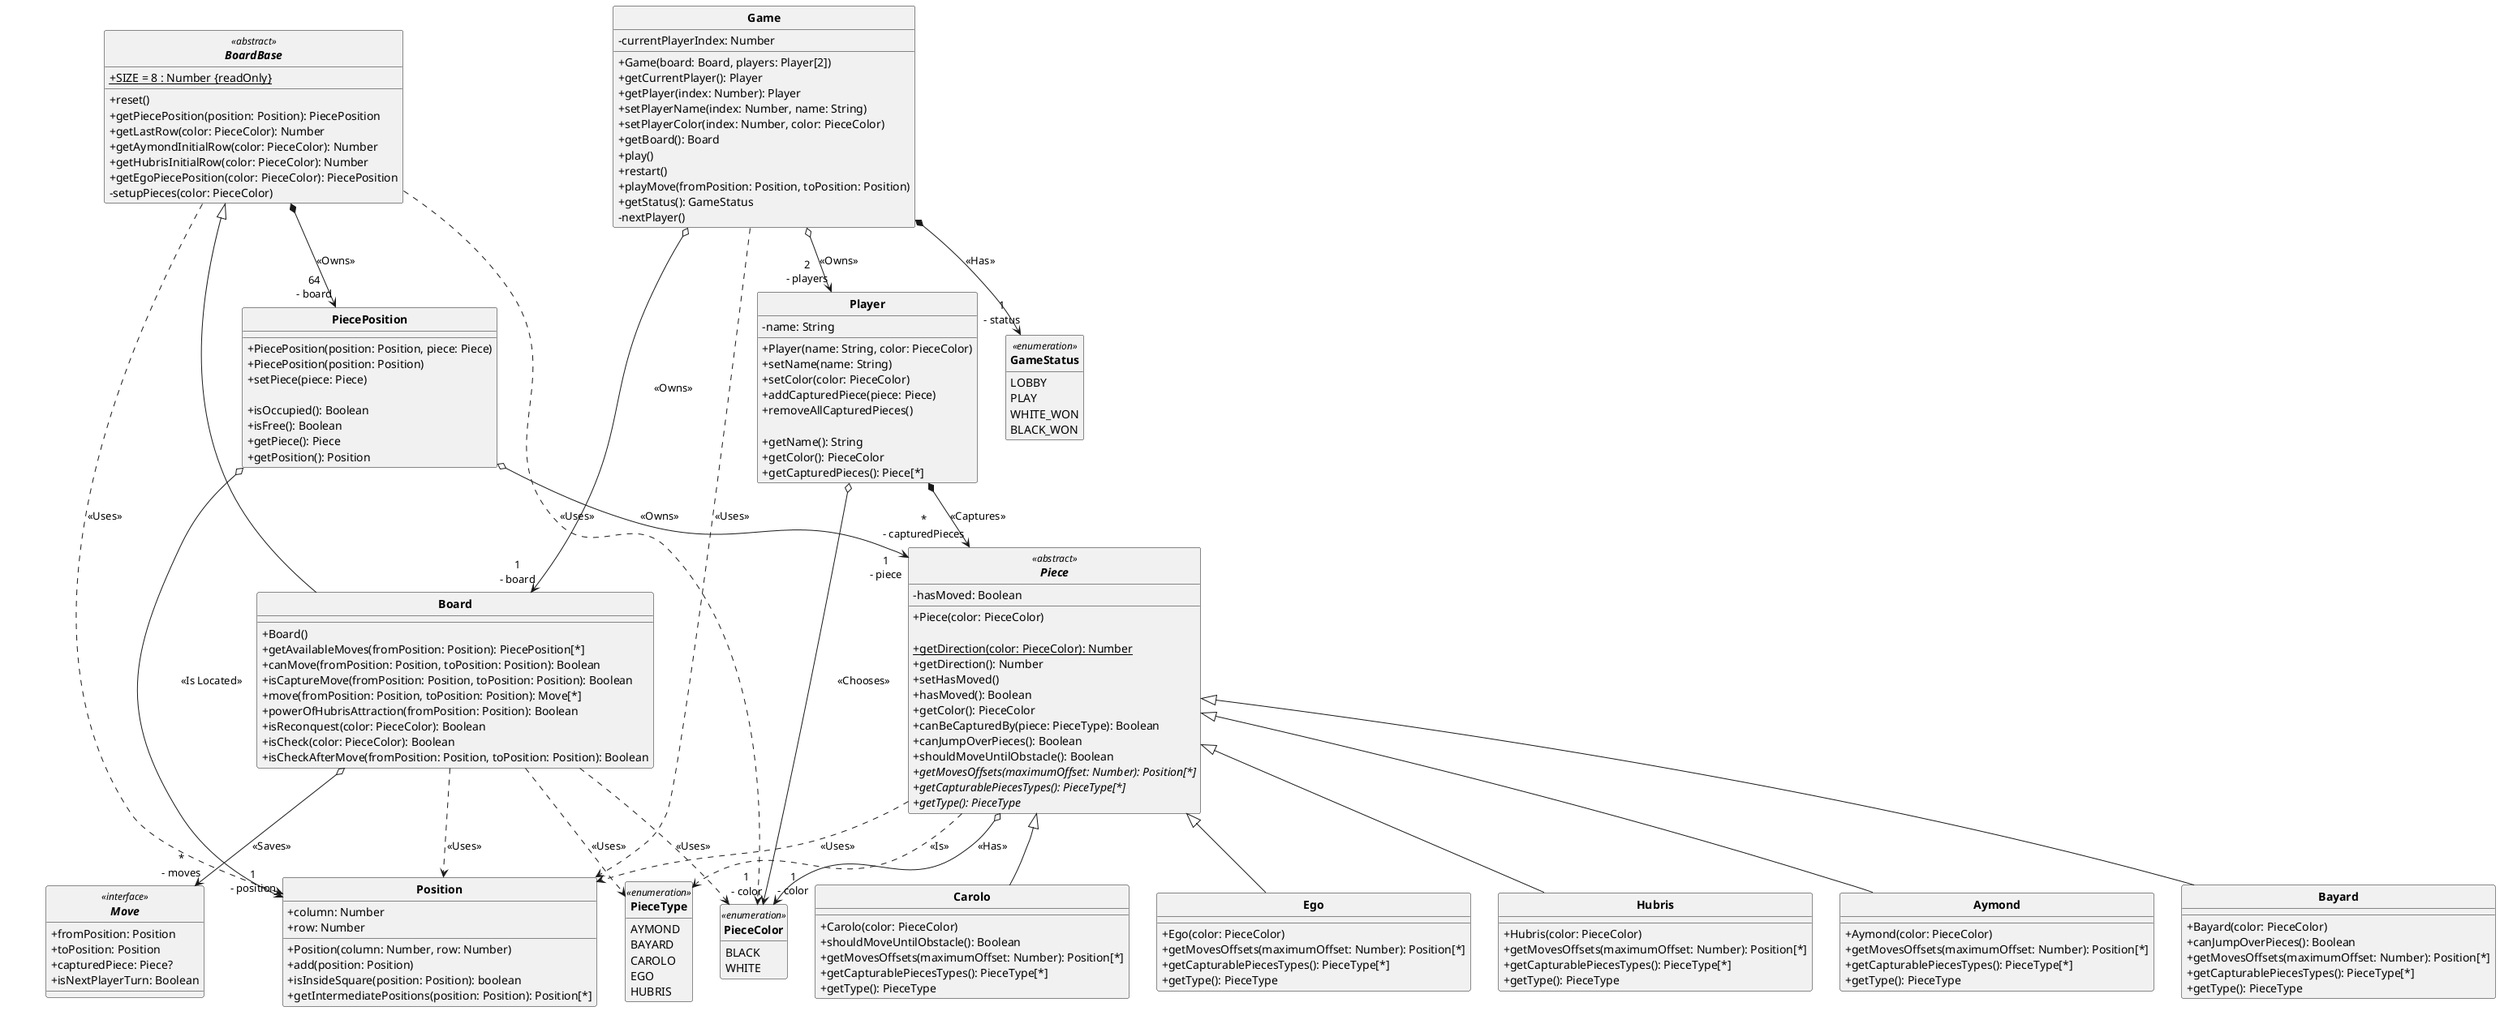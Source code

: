 @startuml UML

skinparam style strictuml
skinparam classAttributeIconSize 0
skinparam classFontStyle Bold
hide enum methods

enum GameStatus <<enumeration>> {
  LOBBY
  PLAY
  WHITE_WON
  BLACK_WON
}

class Game {
  {field} - currentPlayerIndex: Number

  {method} + Game(board: Board, players: Player[2])
  {method} + getCurrentPlayer(): Player
  {method} + getPlayer(index: Number): Player
  {method} + setPlayerName(index: Number, name: String)
  {method} + setPlayerColor(index: Number, color: PieceColor)
  {method} + getBoard(): Board
  {method} + play()
  {method} + restart()
  {method} + playMove(fromPosition: Position, toPosition: Position)
  {method} + getStatus(): GameStatus
  {method} - nextPlayer()
}
Game o--> "1\n- board" Board : <<Owns>>
Game o--> "2\n- players" Player : <<Owns>>
Game *--> "1\n- status" GameStatus : <<Has>>
Game ..> Position : <<Uses>>

class Player {
  {field} - name: String

  {method} + Player(name: String, color: PieceColor)
  {method} + setName(name: String)
  {method} + setColor(color: PieceColor)
  {method} + addCapturedPiece(piece: Piece)
  {method} + removeAllCapturedPieces()

  {method} + getName(): String
  {method} + getColor(): PieceColor
  {method} + getCapturedPieces(): Piece[*]
}
Player o--> "1\n- color" PieceColor : <<Chooses>>
Player *--> "*\n- capturedPieces" Piece : <<Captures>>

enum PieceType <<enumeration>> {
  AYMOND
  BAYARD
  CAROLO
  EGO
  HUBRIS
}

enum PieceColor <<enumeration>> {
  BLACK
  WHITE

  {method} + getOpposite(): PieceColor
}

abstract class Piece <<abstract>> {
  {field} - hasMoved: Boolean

  {method} + Piece(color: PieceColor)

  {method} + getDirection(color: PieceColor): Number {static}
  {method} + getDirection(): Number
  {method} + setHasMoved()
  {method} + hasMoved(): Boolean
  {method} + getColor(): PieceColor
  {method} + canBeCapturedBy(piece: PieceType): Boolean
  {method} + canJumpOverPieces(): Boolean
  {method} + shouldMoveUntilObstacle(): Boolean
  {method} + getMovesOffsets(maximumOffset: Number): Position[*] {abstract}
  {method} + getCapturablePiecesTypes(): PieceType[*] {abstract}
  {method} + getType(): PieceType {abstract}
}
Piece o--> "1\n- color" PieceColor : <<Has>>
Piece ..> Position : <<Uses>>
Piece ..> PieceType : <<Is>>

class Aymond extends Piece {
  {method} + Aymond(color: PieceColor)
  {method} + getMovesOffsets(maximumOffset: Number): Position[*]
  {method} + getCapturablePiecesTypes(): PieceType[*]
  {method} + getType(): PieceType
}

class Bayard extends Piece {
  {method} + Bayard(color: PieceColor)
  {method} + canJumpOverPieces(): Boolean
  {method} + getMovesOffsets(maximumOffset: Number): Position[*]
  {method} + getCapturablePiecesTypes(): PieceType[*]
  {method} + getType(): PieceType
}

class Carolo extends Piece {
  {method} + Carolo(color: PieceColor)
  {method} + shouldMoveUntilObstacle(): Boolean
  {method} + getMovesOffsets(maximumOffset: Number): Position[*]
  {method} + getCapturablePiecesTypes(): PieceType[*]
  {method} + getType(): PieceType
}

class Ego extends Piece {
  {method} + Ego(color: PieceColor)
  {method} + getMovesOffsets(maximumOffset: Number): Position[*]
  {method} + getCapturablePiecesTypes(): PieceType[*]
  {method} + getType(): PieceType
}

class Hubris extends Piece {
  {method} + Hubris(color: PieceColor)
  {method} + getMovesOffsets(maximumOffset: Number): Position[*]
  {method} + getCapturablePiecesTypes(): PieceType[*]
  {method} + getType(): PieceType
}

abstract class BoardBase <<abstract>> {
  {field} + {static} SIZE = 8 : Number {readOnly}

  {method} + reset()
  {method} + getPiecePosition(position: Position): PiecePosition
  {method} + getLastRow(color: PieceColor): Number
  {method} + getAymondInitialRow(color: PieceColor): Number
  {method} + getHubrisInitialRow(color: PieceColor): Number
  {method} + getEgoPiecePosition(color: PieceColor): PiecePosition
  {method} - setupPieces(color: PieceColor)
}
BoardBase *--> "64\n- board" PiecePosition : <<Owns>>
BoardBase ..> Position : <<Uses>>
BoardBase ..> PieceColor : <<Uses>>

class Board extends BoardBase {
  {method} + Board()
  {method} + getAvailableMoves(fromPosition: Position): PiecePosition[*]
  {method} + canMove(fromPosition: Position, toPosition: Position): Boolean
  {method} + isCaptureMove(fromPosition: Position, toPosition: Position): Boolean
  {method} + move(fromPosition: Position, toPosition: Position): Move[*]
  {method} + powerOfHubrisAttraction(fromPosition: Position): Boolean
  {method} + isReconquest(color: PieceColor): Boolean
  {method} + isCheck(color: PieceColor): Boolean
  {method} + isCheckAfterMove(fromPosition: Position, toPosition: Position): Boolean
}
Board ..> Position : <<Uses>>
Board ..> PieceColor : <<Uses>>
Board ..> PieceType : <<Uses>>
Board o--> "*\n- moves" Move : <<Saves>>

interface Move <<interface>> {
  {field} + fromPosition: Position
  {field} + toPosition: Position
  {field} + capturedPiece: Piece?
  {field} + isNextPlayerTurn: Boolean
}

class Position {
  {field} + column: Number
  {field} + row: Number

  {method} + Position(column: Number, row: Number)
  {method} + add(position: Position)
  {method} + isInsideSquare(position: Position): boolean
  {method} + getIntermediatePositions(position: Position): Position[*]
}

class PiecePosition {
  {method} + PiecePosition(position: Position, piece: Piece)
  {method} + PiecePosition(position: Position)
  {method} + setPiece(piece: Piece)

  {method} + isOccupied(): Boolean
  {method} + isFree(): Boolean
  {method} + getPiece(): Piece
  {method} + getPosition(): Position
}
PiecePosition o--> "1\n- piece" Piece : <<Owns>>
PiecePosition o--> "1\n- position" Position : <<Is Located>>

@enduml
